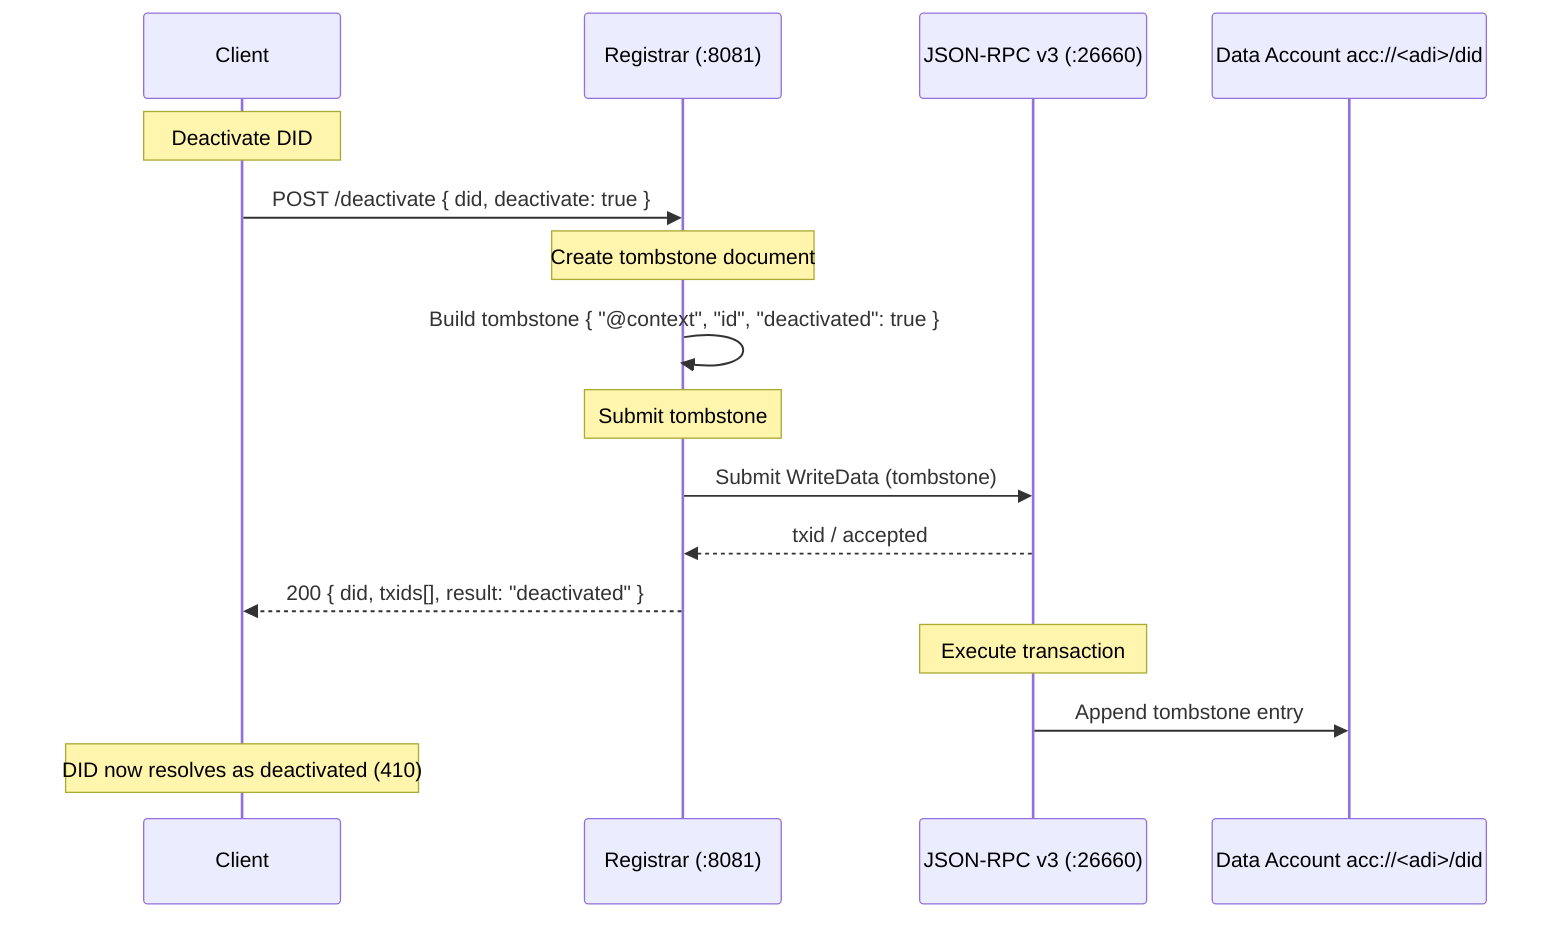 sequenceDiagram
  participant C as Client
  participant G as Registrar (:8081)
  participant J as JSON-RPC v3 (:26660)
  participant DA as Data Account acc://<adi>/did

  Note over C: Deactivate DID
  C->>G: POST /deactivate { did, deactivate: true }

  Note over G: Create tombstone document
  G->>G: Build tombstone { "@context", "id", "deactivated": true }

  Note over G: Submit tombstone
  G->>J: Submit WriteData (tombstone)
  J-->>G: txid / accepted
  G-->>C: 200 { did, txids[], result: "deactivated" }

  Note over J: Execute transaction
  J->>DA: Append tombstone entry

  Note over C: DID now resolves as deactivated (410)